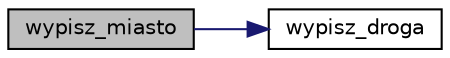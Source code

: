 digraph "wypisz_miasto"
{
  edge [fontname="Helvetica",fontsize="10",labelfontname="Helvetica",labelfontsize="10"];
  node [fontname="Helvetica",fontsize="10",shape=record];
  rankdir="LR";
  Node40 [label="wypisz_miasto",height=0.2,width=0.4,color="black", fillcolor="grey75", style="filled", fontcolor="black"];
  Node40 -> Node41 [color="midnightblue",fontsize="10",style="solid",fontname="Helvetica"];
  Node41 [label="wypisz_droga",height=0.2,width=0.4,color="black", fillcolor="white", style="filled",URL="$funkcje_8cpp.html#a972eb4d39e18832696cfc49a88688084"];
}
